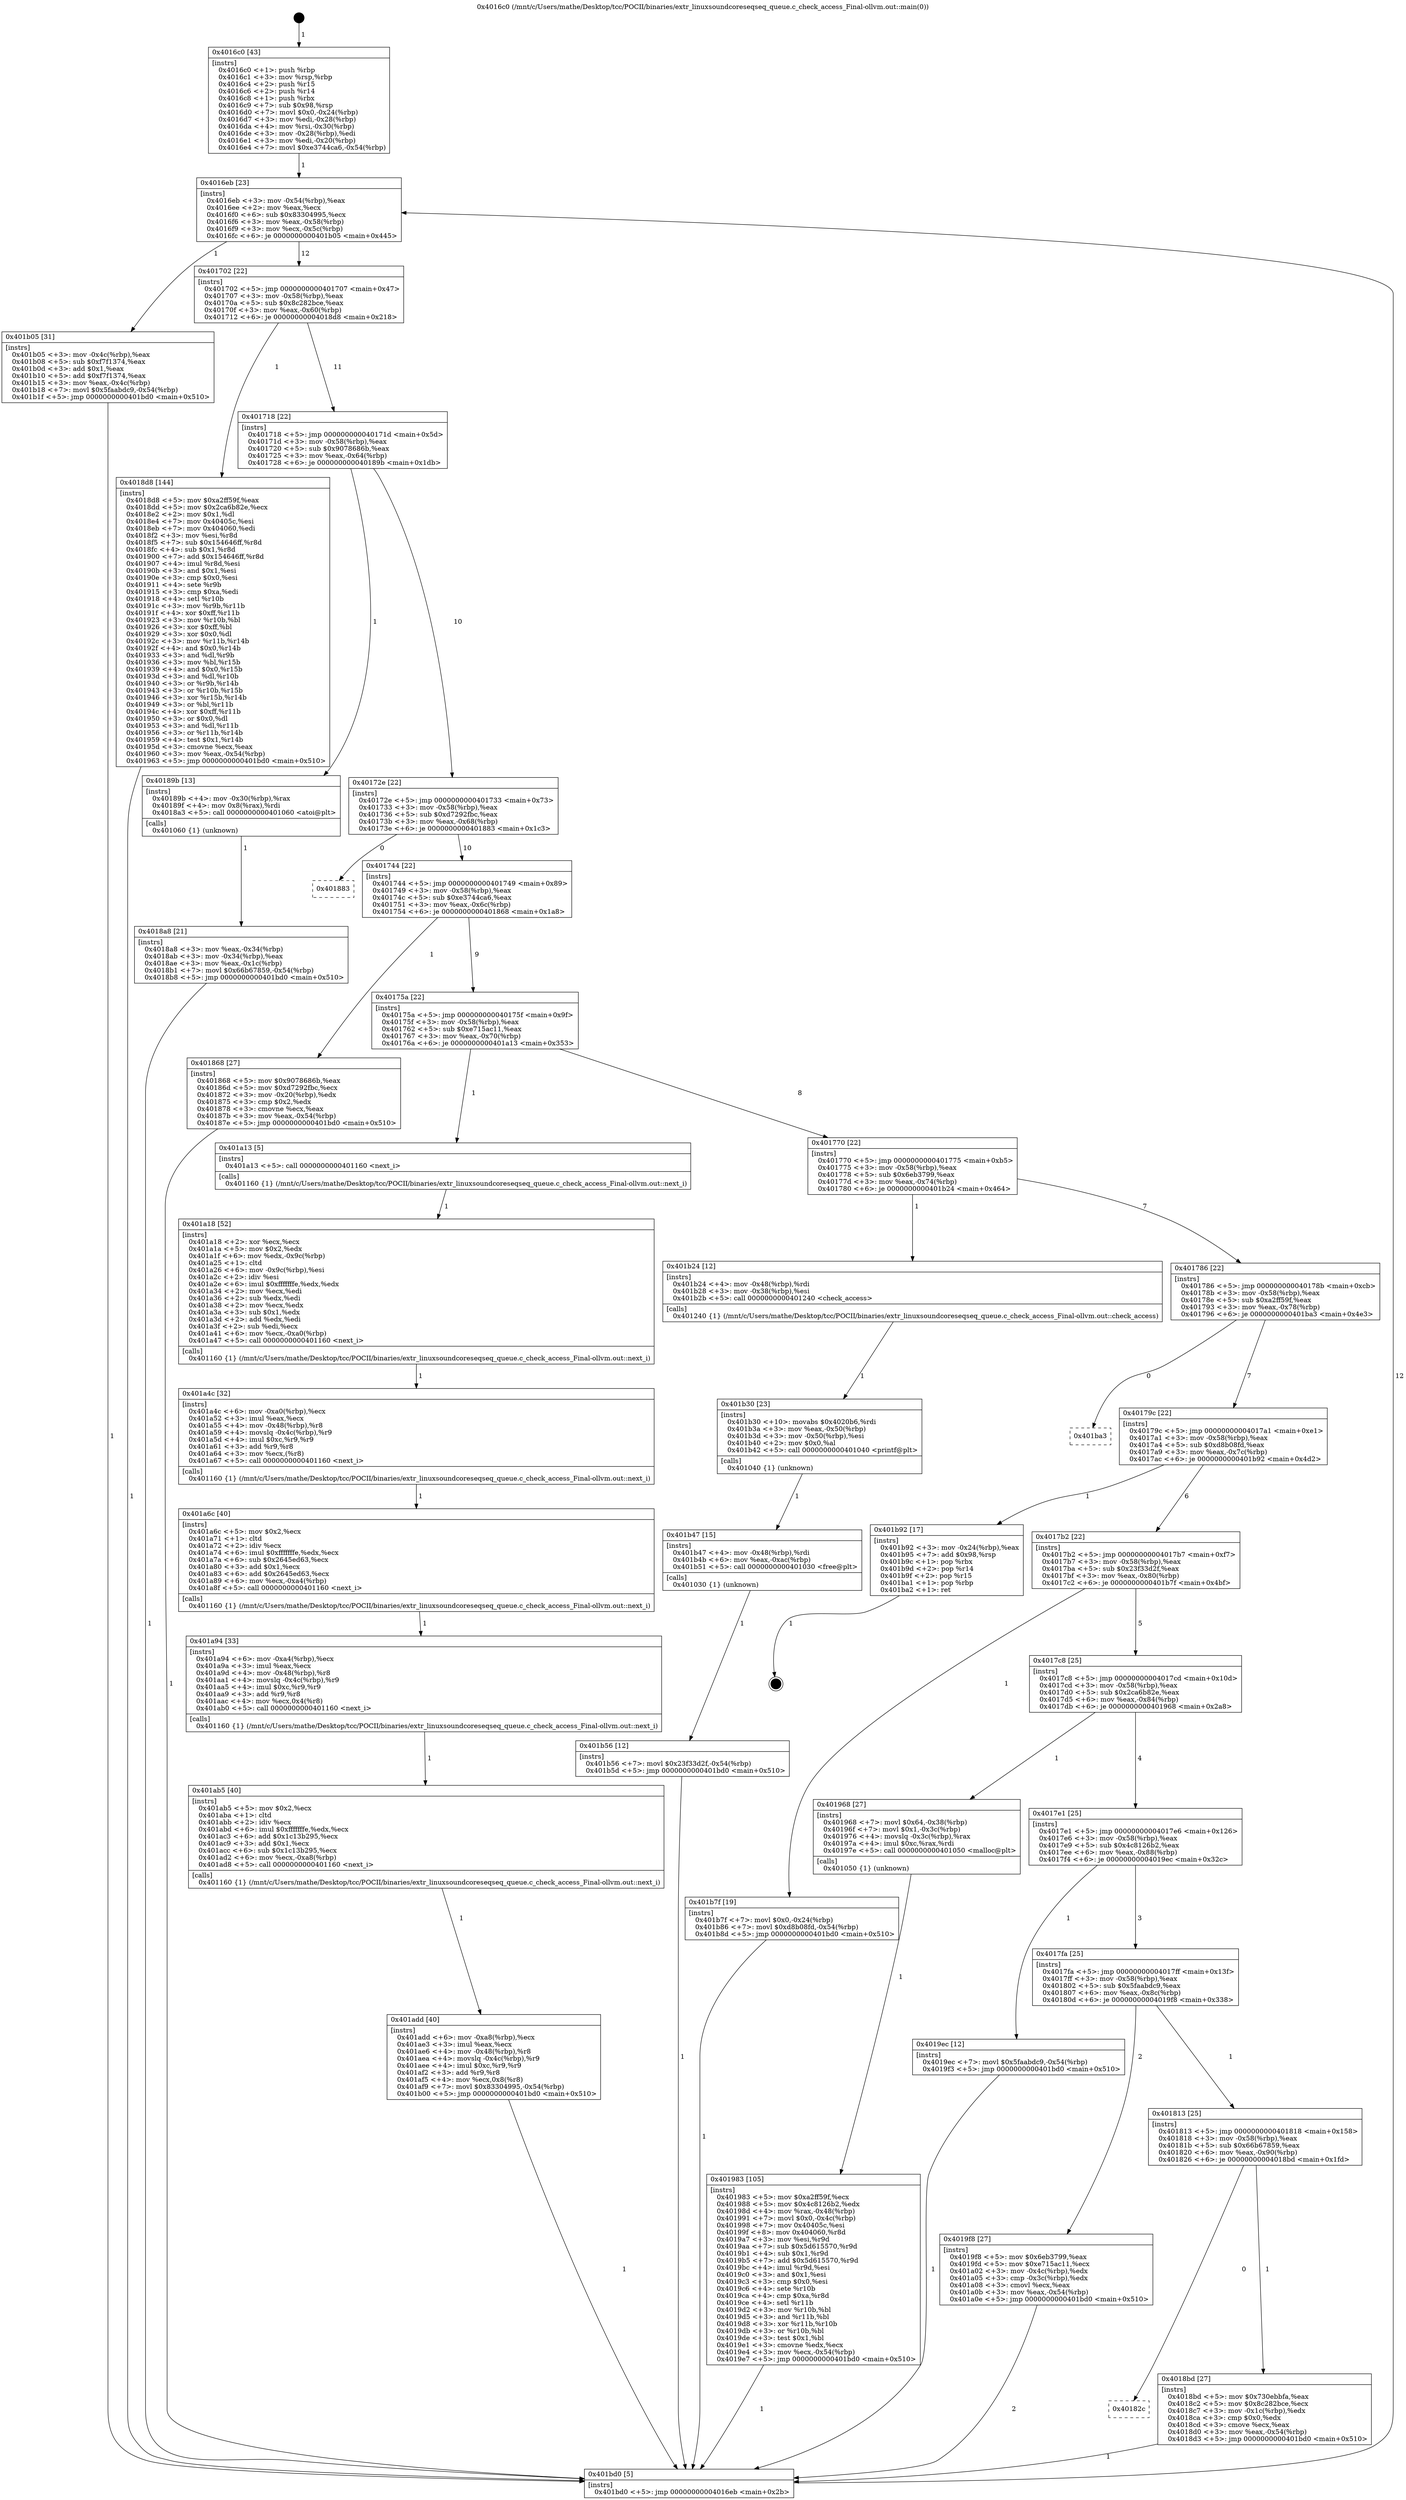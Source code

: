 digraph "0x4016c0" {
  label = "0x4016c0 (/mnt/c/Users/mathe/Desktop/tcc/POCII/binaries/extr_linuxsoundcoreseqseq_queue.c_check_access_Final-ollvm.out::main(0))"
  labelloc = "t"
  node[shape=record]

  Entry [label="",width=0.3,height=0.3,shape=circle,fillcolor=black,style=filled]
  "0x4016eb" [label="{
     0x4016eb [23]\l
     | [instrs]\l
     &nbsp;&nbsp;0x4016eb \<+3\>: mov -0x54(%rbp),%eax\l
     &nbsp;&nbsp;0x4016ee \<+2\>: mov %eax,%ecx\l
     &nbsp;&nbsp;0x4016f0 \<+6\>: sub $0x83304995,%ecx\l
     &nbsp;&nbsp;0x4016f6 \<+3\>: mov %eax,-0x58(%rbp)\l
     &nbsp;&nbsp;0x4016f9 \<+3\>: mov %ecx,-0x5c(%rbp)\l
     &nbsp;&nbsp;0x4016fc \<+6\>: je 0000000000401b05 \<main+0x445\>\l
  }"]
  "0x401b05" [label="{
     0x401b05 [31]\l
     | [instrs]\l
     &nbsp;&nbsp;0x401b05 \<+3\>: mov -0x4c(%rbp),%eax\l
     &nbsp;&nbsp;0x401b08 \<+5\>: sub $0xf7f1374,%eax\l
     &nbsp;&nbsp;0x401b0d \<+3\>: add $0x1,%eax\l
     &nbsp;&nbsp;0x401b10 \<+5\>: add $0xf7f1374,%eax\l
     &nbsp;&nbsp;0x401b15 \<+3\>: mov %eax,-0x4c(%rbp)\l
     &nbsp;&nbsp;0x401b18 \<+7\>: movl $0x5faabdc9,-0x54(%rbp)\l
     &nbsp;&nbsp;0x401b1f \<+5\>: jmp 0000000000401bd0 \<main+0x510\>\l
  }"]
  "0x401702" [label="{
     0x401702 [22]\l
     | [instrs]\l
     &nbsp;&nbsp;0x401702 \<+5\>: jmp 0000000000401707 \<main+0x47\>\l
     &nbsp;&nbsp;0x401707 \<+3\>: mov -0x58(%rbp),%eax\l
     &nbsp;&nbsp;0x40170a \<+5\>: sub $0x8c282bce,%eax\l
     &nbsp;&nbsp;0x40170f \<+3\>: mov %eax,-0x60(%rbp)\l
     &nbsp;&nbsp;0x401712 \<+6\>: je 00000000004018d8 \<main+0x218\>\l
  }"]
  Exit [label="",width=0.3,height=0.3,shape=circle,fillcolor=black,style=filled,peripheries=2]
  "0x4018d8" [label="{
     0x4018d8 [144]\l
     | [instrs]\l
     &nbsp;&nbsp;0x4018d8 \<+5\>: mov $0xa2ff59f,%eax\l
     &nbsp;&nbsp;0x4018dd \<+5\>: mov $0x2ca6b82e,%ecx\l
     &nbsp;&nbsp;0x4018e2 \<+2\>: mov $0x1,%dl\l
     &nbsp;&nbsp;0x4018e4 \<+7\>: mov 0x40405c,%esi\l
     &nbsp;&nbsp;0x4018eb \<+7\>: mov 0x404060,%edi\l
     &nbsp;&nbsp;0x4018f2 \<+3\>: mov %esi,%r8d\l
     &nbsp;&nbsp;0x4018f5 \<+7\>: sub $0x154646ff,%r8d\l
     &nbsp;&nbsp;0x4018fc \<+4\>: sub $0x1,%r8d\l
     &nbsp;&nbsp;0x401900 \<+7\>: add $0x154646ff,%r8d\l
     &nbsp;&nbsp;0x401907 \<+4\>: imul %r8d,%esi\l
     &nbsp;&nbsp;0x40190b \<+3\>: and $0x1,%esi\l
     &nbsp;&nbsp;0x40190e \<+3\>: cmp $0x0,%esi\l
     &nbsp;&nbsp;0x401911 \<+4\>: sete %r9b\l
     &nbsp;&nbsp;0x401915 \<+3\>: cmp $0xa,%edi\l
     &nbsp;&nbsp;0x401918 \<+4\>: setl %r10b\l
     &nbsp;&nbsp;0x40191c \<+3\>: mov %r9b,%r11b\l
     &nbsp;&nbsp;0x40191f \<+4\>: xor $0xff,%r11b\l
     &nbsp;&nbsp;0x401923 \<+3\>: mov %r10b,%bl\l
     &nbsp;&nbsp;0x401926 \<+3\>: xor $0xff,%bl\l
     &nbsp;&nbsp;0x401929 \<+3\>: xor $0x0,%dl\l
     &nbsp;&nbsp;0x40192c \<+3\>: mov %r11b,%r14b\l
     &nbsp;&nbsp;0x40192f \<+4\>: and $0x0,%r14b\l
     &nbsp;&nbsp;0x401933 \<+3\>: and %dl,%r9b\l
     &nbsp;&nbsp;0x401936 \<+3\>: mov %bl,%r15b\l
     &nbsp;&nbsp;0x401939 \<+4\>: and $0x0,%r15b\l
     &nbsp;&nbsp;0x40193d \<+3\>: and %dl,%r10b\l
     &nbsp;&nbsp;0x401940 \<+3\>: or %r9b,%r14b\l
     &nbsp;&nbsp;0x401943 \<+3\>: or %r10b,%r15b\l
     &nbsp;&nbsp;0x401946 \<+3\>: xor %r15b,%r14b\l
     &nbsp;&nbsp;0x401949 \<+3\>: or %bl,%r11b\l
     &nbsp;&nbsp;0x40194c \<+4\>: xor $0xff,%r11b\l
     &nbsp;&nbsp;0x401950 \<+3\>: or $0x0,%dl\l
     &nbsp;&nbsp;0x401953 \<+3\>: and %dl,%r11b\l
     &nbsp;&nbsp;0x401956 \<+3\>: or %r11b,%r14b\l
     &nbsp;&nbsp;0x401959 \<+4\>: test $0x1,%r14b\l
     &nbsp;&nbsp;0x40195d \<+3\>: cmovne %ecx,%eax\l
     &nbsp;&nbsp;0x401960 \<+3\>: mov %eax,-0x54(%rbp)\l
     &nbsp;&nbsp;0x401963 \<+5\>: jmp 0000000000401bd0 \<main+0x510\>\l
  }"]
  "0x401718" [label="{
     0x401718 [22]\l
     | [instrs]\l
     &nbsp;&nbsp;0x401718 \<+5\>: jmp 000000000040171d \<main+0x5d\>\l
     &nbsp;&nbsp;0x40171d \<+3\>: mov -0x58(%rbp),%eax\l
     &nbsp;&nbsp;0x401720 \<+5\>: sub $0x9078686b,%eax\l
     &nbsp;&nbsp;0x401725 \<+3\>: mov %eax,-0x64(%rbp)\l
     &nbsp;&nbsp;0x401728 \<+6\>: je 000000000040189b \<main+0x1db\>\l
  }"]
  "0x401b56" [label="{
     0x401b56 [12]\l
     | [instrs]\l
     &nbsp;&nbsp;0x401b56 \<+7\>: movl $0x23f33d2f,-0x54(%rbp)\l
     &nbsp;&nbsp;0x401b5d \<+5\>: jmp 0000000000401bd0 \<main+0x510\>\l
  }"]
  "0x40189b" [label="{
     0x40189b [13]\l
     | [instrs]\l
     &nbsp;&nbsp;0x40189b \<+4\>: mov -0x30(%rbp),%rax\l
     &nbsp;&nbsp;0x40189f \<+4\>: mov 0x8(%rax),%rdi\l
     &nbsp;&nbsp;0x4018a3 \<+5\>: call 0000000000401060 \<atoi@plt\>\l
     | [calls]\l
     &nbsp;&nbsp;0x401060 \{1\} (unknown)\l
  }"]
  "0x40172e" [label="{
     0x40172e [22]\l
     | [instrs]\l
     &nbsp;&nbsp;0x40172e \<+5\>: jmp 0000000000401733 \<main+0x73\>\l
     &nbsp;&nbsp;0x401733 \<+3\>: mov -0x58(%rbp),%eax\l
     &nbsp;&nbsp;0x401736 \<+5\>: sub $0xd7292fbc,%eax\l
     &nbsp;&nbsp;0x40173b \<+3\>: mov %eax,-0x68(%rbp)\l
     &nbsp;&nbsp;0x40173e \<+6\>: je 0000000000401883 \<main+0x1c3\>\l
  }"]
  "0x401b47" [label="{
     0x401b47 [15]\l
     | [instrs]\l
     &nbsp;&nbsp;0x401b47 \<+4\>: mov -0x48(%rbp),%rdi\l
     &nbsp;&nbsp;0x401b4b \<+6\>: mov %eax,-0xac(%rbp)\l
     &nbsp;&nbsp;0x401b51 \<+5\>: call 0000000000401030 \<free@plt\>\l
     | [calls]\l
     &nbsp;&nbsp;0x401030 \{1\} (unknown)\l
  }"]
  "0x401883" [label="{
     0x401883\l
  }", style=dashed]
  "0x401744" [label="{
     0x401744 [22]\l
     | [instrs]\l
     &nbsp;&nbsp;0x401744 \<+5\>: jmp 0000000000401749 \<main+0x89\>\l
     &nbsp;&nbsp;0x401749 \<+3\>: mov -0x58(%rbp),%eax\l
     &nbsp;&nbsp;0x40174c \<+5\>: sub $0xe3744ca6,%eax\l
     &nbsp;&nbsp;0x401751 \<+3\>: mov %eax,-0x6c(%rbp)\l
     &nbsp;&nbsp;0x401754 \<+6\>: je 0000000000401868 \<main+0x1a8\>\l
  }"]
  "0x401b30" [label="{
     0x401b30 [23]\l
     | [instrs]\l
     &nbsp;&nbsp;0x401b30 \<+10\>: movabs $0x4020b6,%rdi\l
     &nbsp;&nbsp;0x401b3a \<+3\>: mov %eax,-0x50(%rbp)\l
     &nbsp;&nbsp;0x401b3d \<+3\>: mov -0x50(%rbp),%esi\l
     &nbsp;&nbsp;0x401b40 \<+2\>: mov $0x0,%al\l
     &nbsp;&nbsp;0x401b42 \<+5\>: call 0000000000401040 \<printf@plt\>\l
     | [calls]\l
     &nbsp;&nbsp;0x401040 \{1\} (unknown)\l
  }"]
  "0x401868" [label="{
     0x401868 [27]\l
     | [instrs]\l
     &nbsp;&nbsp;0x401868 \<+5\>: mov $0x9078686b,%eax\l
     &nbsp;&nbsp;0x40186d \<+5\>: mov $0xd7292fbc,%ecx\l
     &nbsp;&nbsp;0x401872 \<+3\>: mov -0x20(%rbp),%edx\l
     &nbsp;&nbsp;0x401875 \<+3\>: cmp $0x2,%edx\l
     &nbsp;&nbsp;0x401878 \<+3\>: cmovne %ecx,%eax\l
     &nbsp;&nbsp;0x40187b \<+3\>: mov %eax,-0x54(%rbp)\l
     &nbsp;&nbsp;0x40187e \<+5\>: jmp 0000000000401bd0 \<main+0x510\>\l
  }"]
  "0x40175a" [label="{
     0x40175a [22]\l
     | [instrs]\l
     &nbsp;&nbsp;0x40175a \<+5\>: jmp 000000000040175f \<main+0x9f\>\l
     &nbsp;&nbsp;0x40175f \<+3\>: mov -0x58(%rbp),%eax\l
     &nbsp;&nbsp;0x401762 \<+5\>: sub $0xe715ac11,%eax\l
     &nbsp;&nbsp;0x401767 \<+3\>: mov %eax,-0x70(%rbp)\l
     &nbsp;&nbsp;0x40176a \<+6\>: je 0000000000401a13 \<main+0x353\>\l
  }"]
  "0x401bd0" [label="{
     0x401bd0 [5]\l
     | [instrs]\l
     &nbsp;&nbsp;0x401bd0 \<+5\>: jmp 00000000004016eb \<main+0x2b\>\l
  }"]
  "0x4016c0" [label="{
     0x4016c0 [43]\l
     | [instrs]\l
     &nbsp;&nbsp;0x4016c0 \<+1\>: push %rbp\l
     &nbsp;&nbsp;0x4016c1 \<+3\>: mov %rsp,%rbp\l
     &nbsp;&nbsp;0x4016c4 \<+2\>: push %r15\l
     &nbsp;&nbsp;0x4016c6 \<+2\>: push %r14\l
     &nbsp;&nbsp;0x4016c8 \<+1\>: push %rbx\l
     &nbsp;&nbsp;0x4016c9 \<+7\>: sub $0x98,%rsp\l
     &nbsp;&nbsp;0x4016d0 \<+7\>: movl $0x0,-0x24(%rbp)\l
     &nbsp;&nbsp;0x4016d7 \<+3\>: mov %edi,-0x28(%rbp)\l
     &nbsp;&nbsp;0x4016da \<+4\>: mov %rsi,-0x30(%rbp)\l
     &nbsp;&nbsp;0x4016de \<+3\>: mov -0x28(%rbp),%edi\l
     &nbsp;&nbsp;0x4016e1 \<+3\>: mov %edi,-0x20(%rbp)\l
     &nbsp;&nbsp;0x4016e4 \<+7\>: movl $0xe3744ca6,-0x54(%rbp)\l
  }"]
  "0x4018a8" [label="{
     0x4018a8 [21]\l
     | [instrs]\l
     &nbsp;&nbsp;0x4018a8 \<+3\>: mov %eax,-0x34(%rbp)\l
     &nbsp;&nbsp;0x4018ab \<+3\>: mov -0x34(%rbp),%eax\l
     &nbsp;&nbsp;0x4018ae \<+3\>: mov %eax,-0x1c(%rbp)\l
     &nbsp;&nbsp;0x4018b1 \<+7\>: movl $0x66b67859,-0x54(%rbp)\l
     &nbsp;&nbsp;0x4018b8 \<+5\>: jmp 0000000000401bd0 \<main+0x510\>\l
  }"]
  "0x401add" [label="{
     0x401add [40]\l
     | [instrs]\l
     &nbsp;&nbsp;0x401add \<+6\>: mov -0xa8(%rbp),%ecx\l
     &nbsp;&nbsp;0x401ae3 \<+3\>: imul %eax,%ecx\l
     &nbsp;&nbsp;0x401ae6 \<+4\>: mov -0x48(%rbp),%r8\l
     &nbsp;&nbsp;0x401aea \<+4\>: movslq -0x4c(%rbp),%r9\l
     &nbsp;&nbsp;0x401aee \<+4\>: imul $0xc,%r9,%r9\l
     &nbsp;&nbsp;0x401af2 \<+3\>: add %r9,%r8\l
     &nbsp;&nbsp;0x401af5 \<+4\>: mov %ecx,0x8(%r8)\l
     &nbsp;&nbsp;0x401af9 \<+7\>: movl $0x83304995,-0x54(%rbp)\l
     &nbsp;&nbsp;0x401b00 \<+5\>: jmp 0000000000401bd0 \<main+0x510\>\l
  }"]
  "0x401a13" [label="{
     0x401a13 [5]\l
     | [instrs]\l
     &nbsp;&nbsp;0x401a13 \<+5\>: call 0000000000401160 \<next_i\>\l
     | [calls]\l
     &nbsp;&nbsp;0x401160 \{1\} (/mnt/c/Users/mathe/Desktop/tcc/POCII/binaries/extr_linuxsoundcoreseqseq_queue.c_check_access_Final-ollvm.out::next_i)\l
  }"]
  "0x401770" [label="{
     0x401770 [22]\l
     | [instrs]\l
     &nbsp;&nbsp;0x401770 \<+5\>: jmp 0000000000401775 \<main+0xb5\>\l
     &nbsp;&nbsp;0x401775 \<+3\>: mov -0x58(%rbp),%eax\l
     &nbsp;&nbsp;0x401778 \<+5\>: sub $0x6eb3799,%eax\l
     &nbsp;&nbsp;0x40177d \<+3\>: mov %eax,-0x74(%rbp)\l
     &nbsp;&nbsp;0x401780 \<+6\>: je 0000000000401b24 \<main+0x464\>\l
  }"]
  "0x401ab5" [label="{
     0x401ab5 [40]\l
     | [instrs]\l
     &nbsp;&nbsp;0x401ab5 \<+5\>: mov $0x2,%ecx\l
     &nbsp;&nbsp;0x401aba \<+1\>: cltd\l
     &nbsp;&nbsp;0x401abb \<+2\>: idiv %ecx\l
     &nbsp;&nbsp;0x401abd \<+6\>: imul $0xfffffffe,%edx,%ecx\l
     &nbsp;&nbsp;0x401ac3 \<+6\>: add $0x1c13b295,%ecx\l
     &nbsp;&nbsp;0x401ac9 \<+3\>: add $0x1,%ecx\l
     &nbsp;&nbsp;0x401acc \<+6\>: sub $0x1c13b295,%ecx\l
     &nbsp;&nbsp;0x401ad2 \<+6\>: mov %ecx,-0xa8(%rbp)\l
     &nbsp;&nbsp;0x401ad8 \<+5\>: call 0000000000401160 \<next_i\>\l
     | [calls]\l
     &nbsp;&nbsp;0x401160 \{1\} (/mnt/c/Users/mathe/Desktop/tcc/POCII/binaries/extr_linuxsoundcoreseqseq_queue.c_check_access_Final-ollvm.out::next_i)\l
  }"]
  "0x401b24" [label="{
     0x401b24 [12]\l
     | [instrs]\l
     &nbsp;&nbsp;0x401b24 \<+4\>: mov -0x48(%rbp),%rdi\l
     &nbsp;&nbsp;0x401b28 \<+3\>: mov -0x38(%rbp),%esi\l
     &nbsp;&nbsp;0x401b2b \<+5\>: call 0000000000401240 \<check_access\>\l
     | [calls]\l
     &nbsp;&nbsp;0x401240 \{1\} (/mnt/c/Users/mathe/Desktop/tcc/POCII/binaries/extr_linuxsoundcoreseqseq_queue.c_check_access_Final-ollvm.out::check_access)\l
  }"]
  "0x401786" [label="{
     0x401786 [22]\l
     | [instrs]\l
     &nbsp;&nbsp;0x401786 \<+5\>: jmp 000000000040178b \<main+0xcb\>\l
     &nbsp;&nbsp;0x40178b \<+3\>: mov -0x58(%rbp),%eax\l
     &nbsp;&nbsp;0x40178e \<+5\>: sub $0xa2ff59f,%eax\l
     &nbsp;&nbsp;0x401793 \<+3\>: mov %eax,-0x78(%rbp)\l
     &nbsp;&nbsp;0x401796 \<+6\>: je 0000000000401ba3 \<main+0x4e3\>\l
  }"]
  "0x401a94" [label="{
     0x401a94 [33]\l
     | [instrs]\l
     &nbsp;&nbsp;0x401a94 \<+6\>: mov -0xa4(%rbp),%ecx\l
     &nbsp;&nbsp;0x401a9a \<+3\>: imul %eax,%ecx\l
     &nbsp;&nbsp;0x401a9d \<+4\>: mov -0x48(%rbp),%r8\l
     &nbsp;&nbsp;0x401aa1 \<+4\>: movslq -0x4c(%rbp),%r9\l
     &nbsp;&nbsp;0x401aa5 \<+4\>: imul $0xc,%r9,%r9\l
     &nbsp;&nbsp;0x401aa9 \<+3\>: add %r9,%r8\l
     &nbsp;&nbsp;0x401aac \<+4\>: mov %ecx,0x4(%r8)\l
     &nbsp;&nbsp;0x401ab0 \<+5\>: call 0000000000401160 \<next_i\>\l
     | [calls]\l
     &nbsp;&nbsp;0x401160 \{1\} (/mnt/c/Users/mathe/Desktop/tcc/POCII/binaries/extr_linuxsoundcoreseqseq_queue.c_check_access_Final-ollvm.out::next_i)\l
  }"]
  "0x401ba3" [label="{
     0x401ba3\l
  }", style=dashed]
  "0x40179c" [label="{
     0x40179c [22]\l
     | [instrs]\l
     &nbsp;&nbsp;0x40179c \<+5\>: jmp 00000000004017a1 \<main+0xe1\>\l
     &nbsp;&nbsp;0x4017a1 \<+3\>: mov -0x58(%rbp),%eax\l
     &nbsp;&nbsp;0x4017a4 \<+5\>: sub $0xd8b08fd,%eax\l
     &nbsp;&nbsp;0x4017a9 \<+3\>: mov %eax,-0x7c(%rbp)\l
     &nbsp;&nbsp;0x4017ac \<+6\>: je 0000000000401b92 \<main+0x4d2\>\l
  }"]
  "0x401a6c" [label="{
     0x401a6c [40]\l
     | [instrs]\l
     &nbsp;&nbsp;0x401a6c \<+5\>: mov $0x2,%ecx\l
     &nbsp;&nbsp;0x401a71 \<+1\>: cltd\l
     &nbsp;&nbsp;0x401a72 \<+2\>: idiv %ecx\l
     &nbsp;&nbsp;0x401a74 \<+6\>: imul $0xfffffffe,%edx,%ecx\l
     &nbsp;&nbsp;0x401a7a \<+6\>: sub $0x2645ed63,%ecx\l
     &nbsp;&nbsp;0x401a80 \<+3\>: add $0x1,%ecx\l
     &nbsp;&nbsp;0x401a83 \<+6\>: add $0x2645ed63,%ecx\l
     &nbsp;&nbsp;0x401a89 \<+6\>: mov %ecx,-0xa4(%rbp)\l
     &nbsp;&nbsp;0x401a8f \<+5\>: call 0000000000401160 \<next_i\>\l
     | [calls]\l
     &nbsp;&nbsp;0x401160 \{1\} (/mnt/c/Users/mathe/Desktop/tcc/POCII/binaries/extr_linuxsoundcoreseqseq_queue.c_check_access_Final-ollvm.out::next_i)\l
  }"]
  "0x401b92" [label="{
     0x401b92 [17]\l
     | [instrs]\l
     &nbsp;&nbsp;0x401b92 \<+3\>: mov -0x24(%rbp),%eax\l
     &nbsp;&nbsp;0x401b95 \<+7\>: add $0x98,%rsp\l
     &nbsp;&nbsp;0x401b9c \<+1\>: pop %rbx\l
     &nbsp;&nbsp;0x401b9d \<+2\>: pop %r14\l
     &nbsp;&nbsp;0x401b9f \<+2\>: pop %r15\l
     &nbsp;&nbsp;0x401ba1 \<+1\>: pop %rbp\l
     &nbsp;&nbsp;0x401ba2 \<+1\>: ret\l
  }"]
  "0x4017b2" [label="{
     0x4017b2 [22]\l
     | [instrs]\l
     &nbsp;&nbsp;0x4017b2 \<+5\>: jmp 00000000004017b7 \<main+0xf7\>\l
     &nbsp;&nbsp;0x4017b7 \<+3\>: mov -0x58(%rbp),%eax\l
     &nbsp;&nbsp;0x4017ba \<+5\>: sub $0x23f33d2f,%eax\l
     &nbsp;&nbsp;0x4017bf \<+3\>: mov %eax,-0x80(%rbp)\l
     &nbsp;&nbsp;0x4017c2 \<+6\>: je 0000000000401b7f \<main+0x4bf\>\l
  }"]
  "0x401a4c" [label="{
     0x401a4c [32]\l
     | [instrs]\l
     &nbsp;&nbsp;0x401a4c \<+6\>: mov -0xa0(%rbp),%ecx\l
     &nbsp;&nbsp;0x401a52 \<+3\>: imul %eax,%ecx\l
     &nbsp;&nbsp;0x401a55 \<+4\>: mov -0x48(%rbp),%r8\l
     &nbsp;&nbsp;0x401a59 \<+4\>: movslq -0x4c(%rbp),%r9\l
     &nbsp;&nbsp;0x401a5d \<+4\>: imul $0xc,%r9,%r9\l
     &nbsp;&nbsp;0x401a61 \<+3\>: add %r9,%r8\l
     &nbsp;&nbsp;0x401a64 \<+3\>: mov %ecx,(%r8)\l
     &nbsp;&nbsp;0x401a67 \<+5\>: call 0000000000401160 \<next_i\>\l
     | [calls]\l
     &nbsp;&nbsp;0x401160 \{1\} (/mnt/c/Users/mathe/Desktop/tcc/POCII/binaries/extr_linuxsoundcoreseqseq_queue.c_check_access_Final-ollvm.out::next_i)\l
  }"]
  "0x401b7f" [label="{
     0x401b7f [19]\l
     | [instrs]\l
     &nbsp;&nbsp;0x401b7f \<+7\>: movl $0x0,-0x24(%rbp)\l
     &nbsp;&nbsp;0x401b86 \<+7\>: movl $0xd8b08fd,-0x54(%rbp)\l
     &nbsp;&nbsp;0x401b8d \<+5\>: jmp 0000000000401bd0 \<main+0x510\>\l
  }"]
  "0x4017c8" [label="{
     0x4017c8 [25]\l
     | [instrs]\l
     &nbsp;&nbsp;0x4017c8 \<+5\>: jmp 00000000004017cd \<main+0x10d\>\l
     &nbsp;&nbsp;0x4017cd \<+3\>: mov -0x58(%rbp),%eax\l
     &nbsp;&nbsp;0x4017d0 \<+5\>: sub $0x2ca6b82e,%eax\l
     &nbsp;&nbsp;0x4017d5 \<+6\>: mov %eax,-0x84(%rbp)\l
     &nbsp;&nbsp;0x4017db \<+6\>: je 0000000000401968 \<main+0x2a8\>\l
  }"]
  "0x401a18" [label="{
     0x401a18 [52]\l
     | [instrs]\l
     &nbsp;&nbsp;0x401a18 \<+2\>: xor %ecx,%ecx\l
     &nbsp;&nbsp;0x401a1a \<+5\>: mov $0x2,%edx\l
     &nbsp;&nbsp;0x401a1f \<+6\>: mov %edx,-0x9c(%rbp)\l
     &nbsp;&nbsp;0x401a25 \<+1\>: cltd\l
     &nbsp;&nbsp;0x401a26 \<+6\>: mov -0x9c(%rbp),%esi\l
     &nbsp;&nbsp;0x401a2c \<+2\>: idiv %esi\l
     &nbsp;&nbsp;0x401a2e \<+6\>: imul $0xfffffffe,%edx,%edx\l
     &nbsp;&nbsp;0x401a34 \<+2\>: mov %ecx,%edi\l
     &nbsp;&nbsp;0x401a36 \<+2\>: sub %edx,%edi\l
     &nbsp;&nbsp;0x401a38 \<+2\>: mov %ecx,%edx\l
     &nbsp;&nbsp;0x401a3a \<+3\>: sub $0x1,%edx\l
     &nbsp;&nbsp;0x401a3d \<+2\>: add %edx,%edi\l
     &nbsp;&nbsp;0x401a3f \<+2\>: sub %edi,%ecx\l
     &nbsp;&nbsp;0x401a41 \<+6\>: mov %ecx,-0xa0(%rbp)\l
     &nbsp;&nbsp;0x401a47 \<+5\>: call 0000000000401160 \<next_i\>\l
     | [calls]\l
     &nbsp;&nbsp;0x401160 \{1\} (/mnt/c/Users/mathe/Desktop/tcc/POCII/binaries/extr_linuxsoundcoreseqseq_queue.c_check_access_Final-ollvm.out::next_i)\l
  }"]
  "0x401968" [label="{
     0x401968 [27]\l
     | [instrs]\l
     &nbsp;&nbsp;0x401968 \<+7\>: movl $0x64,-0x38(%rbp)\l
     &nbsp;&nbsp;0x40196f \<+7\>: movl $0x1,-0x3c(%rbp)\l
     &nbsp;&nbsp;0x401976 \<+4\>: movslq -0x3c(%rbp),%rax\l
     &nbsp;&nbsp;0x40197a \<+4\>: imul $0xc,%rax,%rdi\l
     &nbsp;&nbsp;0x40197e \<+5\>: call 0000000000401050 \<malloc@plt\>\l
     | [calls]\l
     &nbsp;&nbsp;0x401050 \{1\} (unknown)\l
  }"]
  "0x4017e1" [label="{
     0x4017e1 [25]\l
     | [instrs]\l
     &nbsp;&nbsp;0x4017e1 \<+5\>: jmp 00000000004017e6 \<main+0x126\>\l
     &nbsp;&nbsp;0x4017e6 \<+3\>: mov -0x58(%rbp),%eax\l
     &nbsp;&nbsp;0x4017e9 \<+5\>: sub $0x4c8126b2,%eax\l
     &nbsp;&nbsp;0x4017ee \<+6\>: mov %eax,-0x88(%rbp)\l
     &nbsp;&nbsp;0x4017f4 \<+6\>: je 00000000004019ec \<main+0x32c\>\l
  }"]
  "0x401983" [label="{
     0x401983 [105]\l
     | [instrs]\l
     &nbsp;&nbsp;0x401983 \<+5\>: mov $0xa2ff59f,%ecx\l
     &nbsp;&nbsp;0x401988 \<+5\>: mov $0x4c8126b2,%edx\l
     &nbsp;&nbsp;0x40198d \<+4\>: mov %rax,-0x48(%rbp)\l
     &nbsp;&nbsp;0x401991 \<+7\>: movl $0x0,-0x4c(%rbp)\l
     &nbsp;&nbsp;0x401998 \<+7\>: mov 0x40405c,%esi\l
     &nbsp;&nbsp;0x40199f \<+8\>: mov 0x404060,%r8d\l
     &nbsp;&nbsp;0x4019a7 \<+3\>: mov %esi,%r9d\l
     &nbsp;&nbsp;0x4019aa \<+7\>: sub $0x5d615570,%r9d\l
     &nbsp;&nbsp;0x4019b1 \<+4\>: sub $0x1,%r9d\l
     &nbsp;&nbsp;0x4019b5 \<+7\>: add $0x5d615570,%r9d\l
     &nbsp;&nbsp;0x4019bc \<+4\>: imul %r9d,%esi\l
     &nbsp;&nbsp;0x4019c0 \<+3\>: and $0x1,%esi\l
     &nbsp;&nbsp;0x4019c3 \<+3\>: cmp $0x0,%esi\l
     &nbsp;&nbsp;0x4019c6 \<+4\>: sete %r10b\l
     &nbsp;&nbsp;0x4019ca \<+4\>: cmp $0xa,%r8d\l
     &nbsp;&nbsp;0x4019ce \<+4\>: setl %r11b\l
     &nbsp;&nbsp;0x4019d2 \<+3\>: mov %r10b,%bl\l
     &nbsp;&nbsp;0x4019d5 \<+3\>: and %r11b,%bl\l
     &nbsp;&nbsp;0x4019d8 \<+3\>: xor %r11b,%r10b\l
     &nbsp;&nbsp;0x4019db \<+3\>: or %r10b,%bl\l
     &nbsp;&nbsp;0x4019de \<+3\>: test $0x1,%bl\l
     &nbsp;&nbsp;0x4019e1 \<+3\>: cmovne %edx,%ecx\l
     &nbsp;&nbsp;0x4019e4 \<+3\>: mov %ecx,-0x54(%rbp)\l
     &nbsp;&nbsp;0x4019e7 \<+5\>: jmp 0000000000401bd0 \<main+0x510\>\l
  }"]
  "0x4019ec" [label="{
     0x4019ec [12]\l
     | [instrs]\l
     &nbsp;&nbsp;0x4019ec \<+7\>: movl $0x5faabdc9,-0x54(%rbp)\l
     &nbsp;&nbsp;0x4019f3 \<+5\>: jmp 0000000000401bd0 \<main+0x510\>\l
  }"]
  "0x4017fa" [label="{
     0x4017fa [25]\l
     | [instrs]\l
     &nbsp;&nbsp;0x4017fa \<+5\>: jmp 00000000004017ff \<main+0x13f\>\l
     &nbsp;&nbsp;0x4017ff \<+3\>: mov -0x58(%rbp),%eax\l
     &nbsp;&nbsp;0x401802 \<+5\>: sub $0x5faabdc9,%eax\l
     &nbsp;&nbsp;0x401807 \<+6\>: mov %eax,-0x8c(%rbp)\l
     &nbsp;&nbsp;0x40180d \<+6\>: je 00000000004019f8 \<main+0x338\>\l
  }"]
  "0x40182c" [label="{
     0x40182c\l
  }", style=dashed]
  "0x4019f8" [label="{
     0x4019f8 [27]\l
     | [instrs]\l
     &nbsp;&nbsp;0x4019f8 \<+5\>: mov $0x6eb3799,%eax\l
     &nbsp;&nbsp;0x4019fd \<+5\>: mov $0xe715ac11,%ecx\l
     &nbsp;&nbsp;0x401a02 \<+3\>: mov -0x4c(%rbp),%edx\l
     &nbsp;&nbsp;0x401a05 \<+3\>: cmp -0x3c(%rbp),%edx\l
     &nbsp;&nbsp;0x401a08 \<+3\>: cmovl %ecx,%eax\l
     &nbsp;&nbsp;0x401a0b \<+3\>: mov %eax,-0x54(%rbp)\l
     &nbsp;&nbsp;0x401a0e \<+5\>: jmp 0000000000401bd0 \<main+0x510\>\l
  }"]
  "0x401813" [label="{
     0x401813 [25]\l
     | [instrs]\l
     &nbsp;&nbsp;0x401813 \<+5\>: jmp 0000000000401818 \<main+0x158\>\l
     &nbsp;&nbsp;0x401818 \<+3\>: mov -0x58(%rbp),%eax\l
     &nbsp;&nbsp;0x40181b \<+5\>: sub $0x66b67859,%eax\l
     &nbsp;&nbsp;0x401820 \<+6\>: mov %eax,-0x90(%rbp)\l
     &nbsp;&nbsp;0x401826 \<+6\>: je 00000000004018bd \<main+0x1fd\>\l
  }"]
  "0x4018bd" [label="{
     0x4018bd [27]\l
     | [instrs]\l
     &nbsp;&nbsp;0x4018bd \<+5\>: mov $0x730ebbfa,%eax\l
     &nbsp;&nbsp;0x4018c2 \<+5\>: mov $0x8c282bce,%ecx\l
     &nbsp;&nbsp;0x4018c7 \<+3\>: mov -0x1c(%rbp),%edx\l
     &nbsp;&nbsp;0x4018ca \<+3\>: cmp $0x0,%edx\l
     &nbsp;&nbsp;0x4018cd \<+3\>: cmove %ecx,%eax\l
     &nbsp;&nbsp;0x4018d0 \<+3\>: mov %eax,-0x54(%rbp)\l
     &nbsp;&nbsp;0x4018d3 \<+5\>: jmp 0000000000401bd0 \<main+0x510\>\l
  }"]
  Entry -> "0x4016c0" [label=" 1"]
  "0x4016eb" -> "0x401b05" [label=" 1"]
  "0x4016eb" -> "0x401702" [label=" 12"]
  "0x401b92" -> Exit [label=" 1"]
  "0x401702" -> "0x4018d8" [label=" 1"]
  "0x401702" -> "0x401718" [label=" 11"]
  "0x401b7f" -> "0x401bd0" [label=" 1"]
  "0x401718" -> "0x40189b" [label=" 1"]
  "0x401718" -> "0x40172e" [label=" 10"]
  "0x401b56" -> "0x401bd0" [label=" 1"]
  "0x40172e" -> "0x401883" [label=" 0"]
  "0x40172e" -> "0x401744" [label=" 10"]
  "0x401b47" -> "0x401b56" [label=" 1"]
  "0x401744" -> "0x401868" [label=" 1"]
  "0x401744" -> "0x40175a" [label=" 9"]
  "0x401868" -> "0x401bd0" [label=" 1"]
  "0x4016c0" -> "0x4016eb" [label=" 1"]
  "0x401bd0" -> "0x4016eb" [label=" 12"]
  "0x40189b" -> "0x4018a8" [label=" 1"]
  "0x4018a8" -> "0x401bd0" [label=" 1"]
  "0x401b30" -> "0x401b47" [label=" 1"]
  "0x40175a" -> "0x401a13" [label=" 1"]
  "0x40175a" -> "0x401770" [label=" 8"]
  "0x401b24" -> "0x401b30" [label=" 1"]
  "0x401770" -> "0x401b24" [label=" 1"]
  "0x401770" -> "0x401786" [label=" 7"]
  "0x401b05" -> "0x401bd0" [label=" 1"]
  "0x401786" -> "0x401ba3" [label=" 0"]
  "0x401786" -> "0x40179c" [label=" 7"]
  "0x401add" -> "0x401bd0" [label=" 1"]
  "0x40179c" -> "0x401b92" [label=" 1"]
  "0x40179c" -> "0x4017b2" [label=" 6"]
  "0x401ab5" -> "0x401add" [label=" 1"]
  "0x4017b2" -> "0x401b7f" [label=" 1"]
  "0x4017b2" -> "0x4017c8" [label=" 5"]
  "0x401a94" -> "0x401ab5" [label=" 1"]
  "0x4017c8" -> "0x401968" [label=" 1"]
  "0x4017c8" -> "0x4017e1" [label=" 4"]
  "0x401a6c" -> "0x401a94" [label=" 1"]
  "0x4017e1" -> "0x4019ec" [label=" 1"]
  "0x4017e1" -> "0x4017fa" [label=" 3"]
  "0x401a4c" -> "0x401a6c" [label=" 1"]
  "0x4017fa" -> "0x4019f8" [label=" 2"]
  "0x4017fa" -> "0x401813" [label=" 1"]
  "0x401a18" -> "0x401a4c" [label=" 1"]
  "0x401813" -> "0x4018bd" [label=" 1"]
  "0x401813" -> "0x40182c" [label=" 0"]
  "0x4018bd" -> "0x401bd0" [label=" 1"]
  "0x4018d8" -> "0x401bd0" [label=" 1"]
  "0x401968" -> "0x401983" [label=" 1"]
  "0x401983" -> "0x401bd0" [label=" 1"]
  "0x4019ec" -> "0x401bd0" [label=" 1"]
  "0x4019f8" -> "0x401bd0" [label=" 2"]
  "0x401a13" -> "0x401a18" [label=" 1"]
}
